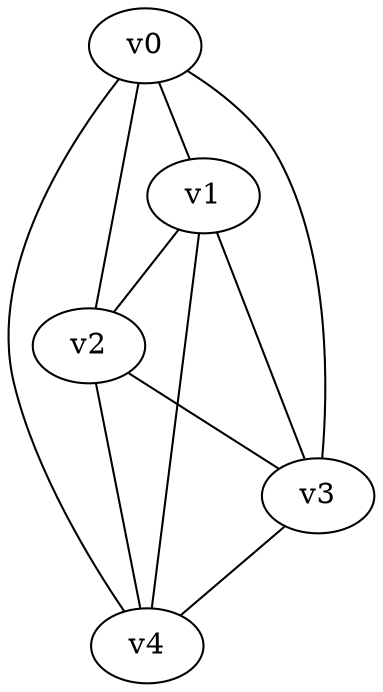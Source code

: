 graph {
  v0
  v1
  v2
  v3
  v4
  v0 -- v1
  v0 -- v2
  v0 -- v3
  v0 -- v4
  v1 -- v2
  v1 -- v3
  v1 -- v4
  v2 -- v3
  v2 -- v4
  v3 -- v4
}
